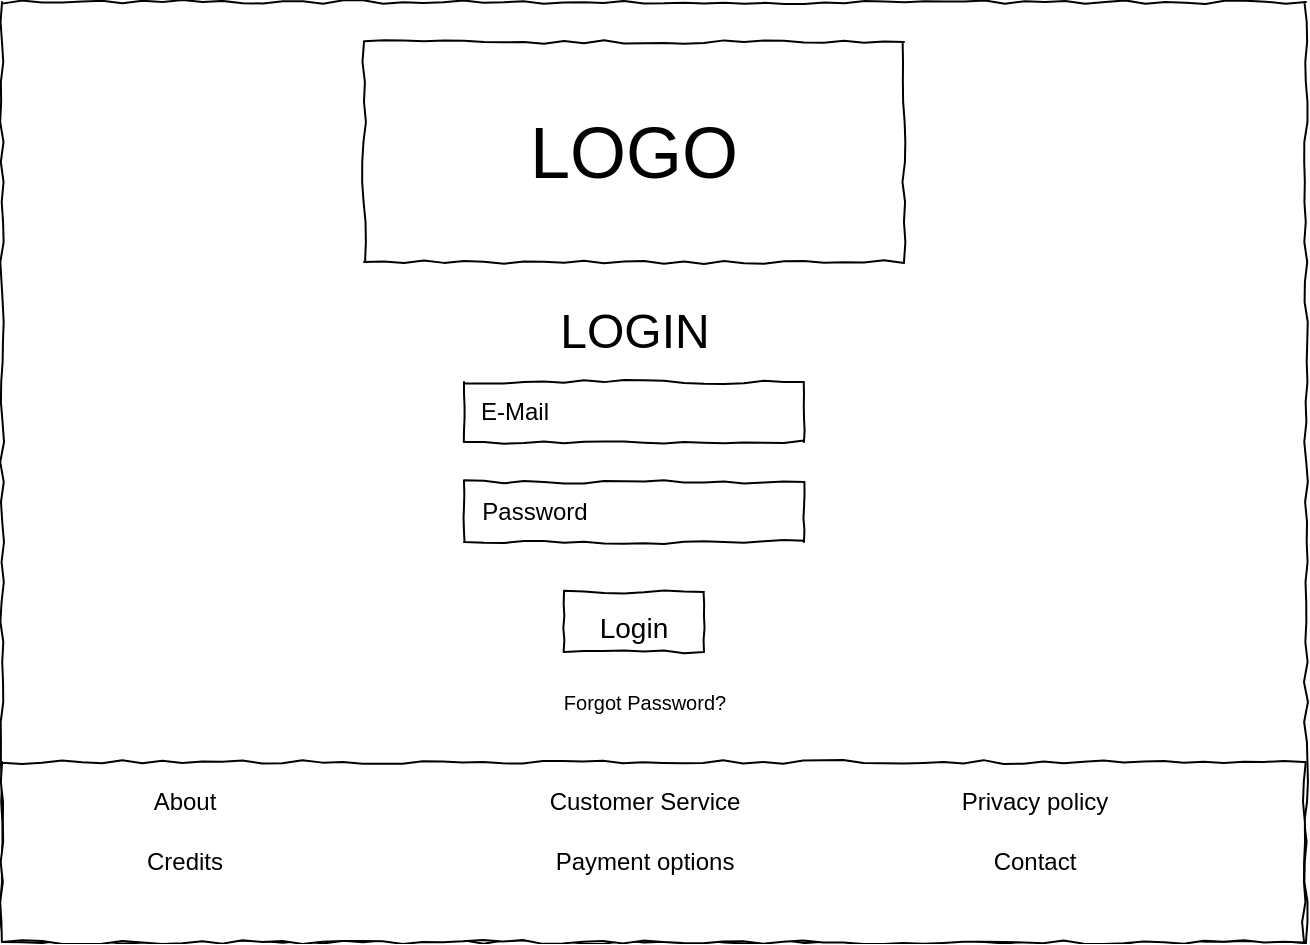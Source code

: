 <mxfile version="15.8.8"><diagram id="7hTDlsdbeSON2EYToNoh" name="Page-1"><mxGraphModel dx="1038" dy="536" grid="1" gridSize="10" guides="1" tooltips="1" connect="1" arrows="1" fold="1" page="1" pageScale="1" pageWidth="1100" pageHeight="850" math="0" shadow="0"><root><mxCell id="0"/><mxCell id="1" parent="0"/><mxCell id="Kuk1_A_iY8mTBLWLSfh4-1" value="" style="rounded=0;whiteSpace=wrap;html=1;comic=1;" vertex="1" parent="1"><mxGeometry x="209.03" y="130" width="651.94" height="470" as="geometry"/></mxCell><mxCell id="Kuk1_A_iY8mTBLWLSfh4-3" value="&lt;font style=&quot;font-size: 24px&quot;&gt;LOGIN&lt;/font&gt;" style="text;html=1;resizable=0;autosize=1;align=center;verticalAlign=middle;points=[];fillColor=none;strokeColor=none;rounded=0;comic=1;" vertex="1" parent="1"><mxGeometry x="480" y="285" width="90" height="20" as="geometry"/></mxCell><mxCell id="Kuk1_A_iY8mTBLWLSfh4-4" value="LOGO" style="rounded=0;whiteSpace=wrap;html=1;comic=1;fontSize=36;" vertex="1" parent="1"><mxGeometry x="390" y="150" width="270" height="110" as="geometry"/></mxCell><mxCell id="Kuk1_A_iY8mTBLWLSfh4-5" value="" style="rounded=0;whiteSpace=wrap;html=1;comic=1;fontSize=24;" vertex="1" parent="1"><mxGeometry x="440" y="320" width="170" height="30" as="geometry"/></mxCell><mxCell id="Kuk1_A_iY8mTBLWLSfh4-6" value="" style="rounded=0;whiteSpace=wrap;html=1;comic=1;fontSize=24;" vertex="1" parent="1"><mxGeometry x="440" y="370" width="170" height="30" as="geometry"/></mxCell><mxCell id="Kuk1_A_iY8mTBLWLSfh4-7" value="&lt;font style=&quot;font-size: 14px&quot;&gt;Login&lt;/font&gt;" style="rounded=0;whiteSpace=wrap;html=1;comic=1;fontSize=24;" vertex="1" parent="1"><mxGeometry x="490" y="425" width="70" height="30" as="geometry"/></mxCell><mxCell id="Kuk1_A_iY8mTBLWLSfh4-10" value="E-Mail" style="text;html=1;resizable=0;autosize=1;align=center;verticalAlign=middle;points=[];fillColor=none;strokeColor=none;rounded=0;comic=1;fontSize=12;" vertex="1" parent="1"><mxGeometry x="440" y="325" width="50" height="20" as="geometry"/></mxCell><mxCell id="Kuk1_A_iY8mTBLWLSfh4-11" value="Password" style="text;html=1;resizable=0;autosize=1;align=center;verticalAlign=middle;points=[];fillColor=none;strokeColor=none;rounded=0;comic=1;fontSize=12;" vertex="1" parent="1"><mxGeometry x="440" y="375" width="70" height="20" as="geometry"/></mxCell><mxCell id="Kuk1_A_iY8mTBLWLSfh4-12" value="" style="rounded=0;whiteSpace=wrap;html=1;comic=1;fontSize=12;" vertex="1" parent="1"><mxGeometry x="209.03" y="510" width="650.97" height="90" as="geometry"/></mxCell><mxCell id="Kuk1_A_iY8mTBLWLSfh4-13" value="About" style="text;html=1;resizable=0;autosize=1;align=center;verticalAlign=middle;points=[];fillColor=none;strokeColor=none;rounded=0;comic=1;fontSize=12;" vertex="1" parent="1"><mxGeometry x="275" y="520" width="50" height="20" as="geometry"/></mxCell><mxCell id="Kuk1_A_iY8mTBLWLSfh4-14" value="Credits" style="text;html=1;resizable=0;autosize=1;align=center;verticalAlign=middle;points=[];fillColor=none;strokeColor=none;rounded=0;comic=1;fontSize=12;" vertex="1" parent="1"><mxGeometry x="275" y="550" width="50" height="20" as="geometry"/></mxCell><mxCell id="Kuk1_A_iY8mTBLWLSfh4-15" value="Customer Service" style="text;html=1;resizable=0;autosize=1;align=center;verticalAlign=middle;points=[];fillColor=none;strokeColor=none;rounded=0;comic=1;fontSize=12;" vertex="1" parent="1"><mxGeometry x="475" y="520" width="110" height="20" as="geometry"/></mxCell><mxCell id="Kuk1_A_iY8mTBLWLSfh4-16" value="&lt;font style=&quot;font-size: 10px&quot;&gt;Forgot Password?&lt;/font&gt;" style="text;html=1;resizable=0;autosize=1;align=center;verticalAlign=middle;points=[];fillColor=none;strokeColor=none;rounded=0;comic=1;fontSize=12;" vertex="1" parent="1"><mxGeometry x="480" y="470" width="100" height="20" as="geometry"/></mxCell><mxCell id="Kuk1_A_iY8mTBLWLSfh4-18" value="Payment options" style="text;html=1;resizable=0;autosize=1;align=center;verticalAlign=middle;points=[];fillColor=none;strokeColor=none;rounded=0;comic=1;fontSize=12;" vertex="1" parent="1"><mxGeometry x="480" y="550" width="100" height="20" as="geometry"/></mxCell><mxCell id="Kuk1_A_iY8mTBLWLSfh4-19" value="Privacy policy" style="text;html=1;resizable=0;autosize=1;align=center;verticalAlign=middle;points=[];fillColor=none;strokeColor=none;rounded=0;comic=1;fontSize=12;" vertex="1" parent="1"><mxGeometry x="680" y="520" width="90" height="20" as="geometry"/></mxCell><mxCell id="Kuk1_A_iY8mTBLWLSfh4-20" value="Contact" style="text;html=1;resizable=0;autosize=1;align=center;verticalAlign=middle;points=[];fillColor=none;strokeColor=none;rounded=0;comic=1;fontSize=12;" vertex="1" parent="1"><mxGeometry x="695" y="550" width="60" height="20" as="geometry"/></mxCell></root></mxGraphModel></diagram></mxfile>